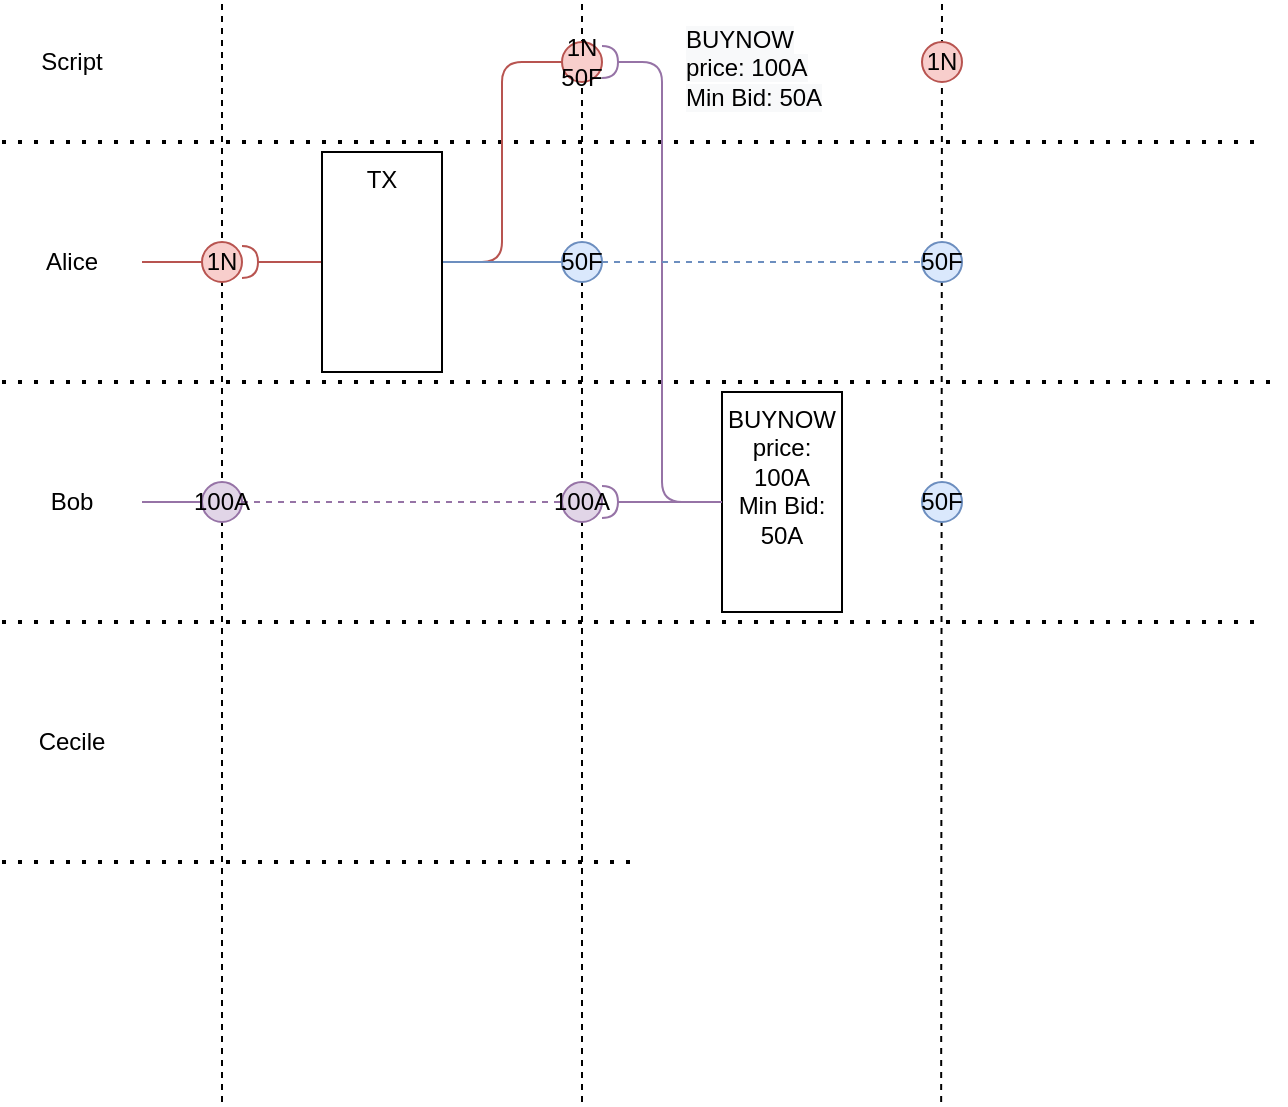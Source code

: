 <mxfile version="15.5.4" type="github"><diagram id="kgpKYQtTHZ0yAKxKKP6v" name="Page-1"><mxGraphModel dx="1284" dy="726" grid="1" gridSize="10" guides="1" tooltips="1" connect="1" arrows="1" fold="1" page="1" pageScale="1" pageWidth="1169" pageHeight="827" math="0" shadow="0"><root><mxCell id="0"/><mxCell id="1" parent="0"/><mxCell id="NJu2KTwYoveqr3SWlf5l-42" value="" style="endArrow=none;dashed=1;html=1;rounded=0;" edge="1" parent="1"><mxGeometry width="50" height="50" relative="1" as="geometry"><mxPoint x="479.58" y="560" as="sourcePoint"/><mxPoint x="480" y="10" as="targetPoint"/></mxGeometry></mxCell><mxCell id="NJu2KTwYoveqr3SWlf5l-25" value="" style="endArrow=none;dashed=1;html=1;rounded=0;" edge="1" parent="1"><mxGeometry width="50" height="50" relative="1" as="geometry"><mxPoint x="300" y="560" as="sourcePoint"/><mxPoint x="300" y="10" as="targetPoint"/></mxGeometry></mxCell><mxCell id="NJu2KTwYoveqr3SWlf5l-29" value="" style="endArrow=none;dashed=1;html=1;rounded=0;" edge="1" parent="1"><mxGeometry width="50" height="50" relative="1" as="geometry"><mxPoint x="120" y="560" as="sourcePoint"/><mxPoint x="120" y="10" as="targetPoint"/></mxGeometry></mxCell><mxCell id="NJu2KTwYoveqr3SWlf5l-8" value="" style="endArrow=none;dashed=1;html=1;dashPattern=1 3;strokeWidth=2;rounded=0;" edge="1" parent="1"><mxGeometry width="50" height="50" relative="1" as="geometry"><mxPoint x="10" y="80" as="sourcePoint"/><mxPoint x="640" y="80" as="targetPoint"/></mxGeometry></mxCell><mxCell id="NJu2KTwYoveqr3SWlf5l-10" value="" style="endArrow=none;dashed=1;html=1;dashPattern=1 3;strokeWidth=2;rounded=0;" edge="1" parent="1"><mxGeometry width="50" height="50" relative="1" as="geometry"><mxPoint x="10" y="200" as="sourcePoint"/><mxPoint x="650" y="200" as="targetPoint"/></mxGeometry></mxCell><mxCell id="NJu2KTwYoveqr3SWlf5l-11" value="Alice" style="text;html=1;strokeColor=none;fillColor=none;align=center;verticalAlign=middle;whiteSpace=wrap;rounded=0;" vertex="1" parent="1"><mxGeometry x="10" y="120" width="70" height="40" as="geometry"/></mxCell><mxCell id="NJu2KTwYoveqr3SWlf5l-12" value="" style="endArrow=none;dashed=1;html=1;dashPattern=1 3;strokeWidth=2;rounded=0;" edge="1" parent="1"><mxGeometry width="50" height="50" relative="1" as="geometry"><mxPoint x="10" y="320" as="sourcePoint"/><mxPoint x="640" y="320" as="targetPoint"/></mxGeometry></mxCell><mxCell id="NJu2KTwYoveqr3SWlf5l-13" value="Bob" style="text;html=1;strokeColor=none;fillColor=none;align=center;verticalAlign=middle;whiteSpace=wrap;rounded=0;" vertex="1" parent="1"><mxGeometry x="10" y="240" width="70" height="40" as="geometry"/></mxCell><mxCell id="NJu2KTwYoveqr3SWlf5l-14" value="" style="endArrow=none;dashed=1;html=1;dashPattern=1 3;strokeWidth=2;rounded=0;" edge="1" parent="1"><mxGeometry width="50" height="50" relative="1" as="geometry"><mxPoint x="10" y="440" as="sourcePoint"/><mxPoint x="330" y="440" as="targetPoint"/></mxGeometry></mxCell><mxCell id="NJu2KTwYoveqr3SWlf5l-15" value="Cecile" style="text;html=1;strokeColor=none;fillColor=none;align=center;verticalAlign=middle;whiteSpace=wrap;rounded=0;" vertex="1" parent="1"><mxGeometry x="10" y="360" width="70" height="40" as="geometry"/></mxCell><mxCell id="NJu2KTwYoveqr3SWlf5l-20" style="edgeStyle=entityRelationEdgeStyle;rounded=1;orthogonalLoop=1;jettySize=auto;html=1;endArrow=none;endFill=0;startArrow=halfCircle;startFill=0;fillColor=#f8cecc;strokeColor=#b85450;" edge="1" parent="1" source="NJu2KTwYoveqr3SWlf5l-16" target="NJu2KTwYoveqr3SWlf5l-19"><mxGeometry relative="1" as="geometry"/></mxCell><mxCell id="NJu2KTwYoveqr3SWlf5l-21" style="edgeStyle=entityRelationEdgeStyle;rounded=1;orthogonalLoop=1;jettySize=auto;html=1;startArrow=none;startFill=0;endArrow=none;endFill=0;fillColor=#f8cecc;strokeColor=#b85450;" edge="1" parent="1" source="NJu2KTwYoveqr3SWlf5l-16" target="NJu2KTwYoveqr3SWlf5l-11"><mxGeometry relative="1" as="geometry"/></mxCell><mxCell id="NJu2KTwYoveqr3SWlf5l-16" value="1N" style="ellipse;whiteSpace=wrap;html=1;aspect=fixed;fillColor=#f8cecc;strokeColor=#b85450;" vertex="1" parent="1"><mxGeometry x="110" y="130" width="20" height="20" as="geometry"/></mxCell><mxCell id="NJu2KTwYoveqr3SWlf5l-23" style="edgeStyle=entityRelationEdgeStyle;rounded=1;orthogonalLoop=1;jettySize=auto;html=1;startArrow=none;startFill=0;endArrow=none;endFill=0;fillColor=#f8cecc;strokeColor=#b85450;" edge="1" parent="1" source="NJu2KTwYoveqr3SWlf5l-19" target="NJu2KTwYoveqr3SWlf5l-22"><mxGeometry relative="1" as="geometry"/></mxCell><mxCell id="NJu2KTwYoveqr3SWlf5l-26" style="edgeStyle=entityRelationEdgeStyle;rounded=1;orthogonalLoop=1;jettySize=auto;html=1;entryX=0;entryY=0.5;entryDx=0;entryDy=0;startArrow=none;startFill=0;endArrow=none;endFill=0;fillColor=#dae8fc;strokeColor=#6c8ebf;" edge="1" parent="1" source="NJu2KTwYoveqr3SWlf5l-19" target="NJu2KTwYoveqr3SWlf5l-24"><mxGeometry relative="1" as="geometry"/></mxCell><mxCell id="NJu2KTwYoveqr3SWlf5l-19" value="TX" style="rounded=0;whiteSpace=wrap;html=1;verticalAlign=top;" vertex="1" parent="1"><mxGeometry x="170" y="85" width="60" height="110" as="geometry"/></mxCell><mxCell id="NJu2KTwYoveqr3SWlf5l-22" value="1N&lt;br&gt;50F" style="ellipse;whiteSpace=wrap;html=1;aspect=fixed;fillColor=#f8cecc;strokeColor=#b85450;" vertex="1" parent="1"><mxGeometry x="290" y="30" width="20" height="20" as="geometry"/></mxCell><mxCell id="NJu2KTwYoveqr3SWlf5l-24" value="50F" style="ellipse;aspect=fixed;fillColor=#dae8fc;strokeColor=#6c8ebf;whiteSpace=wrap;html=1;fontColor=default;verticalAlign=middle;" vertex="1" parent="1"><mxGeometry x="290" y="130" width="20" height="20" as="geometry"/></mxCell><mxCell id="NJu2KTwYoveqr3SWlf5l-27" value="Script" style="text;html=1;strokeColor=none;fillColor=none;align=center;verticalAlign=middle;whiteSpace=wrap;rounded=0;" vertex="1" parent="1"><mxGeometry x="10" y="20" width="70" height="40" as="geometry"/></mxCell><mxCell id="NJu2KTwYoveqr3SWlf5l-30" style="edgeStyle=entityRelationEdgeStyle;rounded=1;orthogonalLoop=1;jettySize=auto;html=1;fontColor=default;startArrow=none;startFill=0;endArrow=none;endFill=0;fillColor=#e1d5e7;strokeColor=#9673a6;" edge="1" parent="1" source="NJu2KTwYoveqr3SWlf5l-28" target="NJu2KTwYoveqr3SWlf5l-13"><mxGeometry relative="1" as="geometry"/></mxCell><mxCell id="NJu2KTwYoveqr3SWlf5l-32" style="edgeStyle=entityRelationEdgeStyle;rounded=1;orthogonalLoop=1;jettySize=auto;html=1;fontColor=default;startArrow=none;startFill=0;endArrow=none;endFill=0;dashed=1;fillColor=#e1d5e7;strokeColor=#9673a6;" edge="1" parent="1" source="NJu2KTwYoveqr3SWlf5l-28" target="NJu2KTwYoveqr3SWlf5l-31"><mxGeometry relative="1" as="geometry"/></mxCell><mxCell id="NJu2KTwYoveqr3SWlf5l-28" value="100A" style="ellipse;whiteSpace=wrap;html=1;aspect=fixed;fillColor=#e1d5e7;strokeColor=#9673a6;" vertex="1" parent="1"><mxGeometry x="110" y="250" width="20" height="20" as="geometry"/></mxCell><mxCell id="NJu2KTwYoveqr3SWlf5l-31" value="100A" style="ellipse;whiteSpace=wrap;html=1;aspect=fixed;fillColor=#e1d5e7;strokeColor=#9673a6;" vertex="1" parent="1"><mxGeometry x="290" y="250" width="20" height="20" as="geometry"/></mxCell><mxCell id="NJu2KTwYoveqr3SWlf5l-33" value="BUYNOW&lt;br&gt;price: 100A&lt;br&gt;Min Bid:&lt;br&gt;50A" style="rounded=0;whiteSpace=wrap;html=1;verticalAlign=top;" vertex="1" parent="1"><mxGeometry x="370" y="205" width="60" height="110" as="geometry"/></mxCell><mxCell id="NJu2KTwYoveqr3SWlf5l-34" style="edgeStyle=entityRelationEdgeStyle;rounded=1;orthogonalLoop=1;jettySize=auto;html=1;endArrow=none;endFill=0;startArrow=halfCircle;startFill=0;fillColor=#e1d5e7;strokeColor=#9673a6;exitX=1;exitY=0.5;exitDx=0;exitDy=0;" edge="1" parent="1" source="NJu2KTwYoveqr3SWlf5l-31" target="NJu2KTwYoveqr3SWlf5l-33"><mxGeometry relative="1" as="geometry"><mxPoint x="140" y="150.0" as="sourcePoint"/><mxPoint x="180" y="150.0" as="targetPoint"/></mxGeometry></mxCell><mxCell id="NJu2KTwYoveqr3SWlf5l-35" value="&lt;span style=&quot;color: rgb(0 , 0 , 0) ; font-family: &amp;#34;helvetica&amp;#34; ; font-size: 12px ; font-style: normal ; font-weight: 400 ; letter-spacing: normal ; text-align: center ; text-indent: 0px ; text-transform: none ; word-spacing: 0px ; background-color: rgb(248 , 249 , 250) ; display: inline ; float: none&quot;&gt;BUYNOW&lt;/span&gt;&lt;br style=&quot;color: rgb(0 , 0 , 0) ; font-family: &amp;#34;helvetica&amp;#34; ; font-size: 12px ; font-style: normal ; font-weight: 400 ; letter-spacing: normal ; text-align: center ; text-indent: 0px ; text-transform: none ; word-spacing: 0px ; background-color: rgb(248 , 249 , 250)&quot;&gt;&lt;span style=&quot;color: rgb(0 , 0 , 0) ; font-family: &amp;#34;helvetica&amp;#34; ; font-size: 12px ; font-style: normal ; font-weight: 400 ; letter-spacing: normal ; text-align: center ; text-indent: 0px ; text-transform: none ; word-spacing: 0px ; background-color: rgb(248 , 249 , 250) ; display: inline ; float: none&quot;&gt;price: 100A&lt;/span&gt;&lt;br style=&quot;color: rgb(0 , 0 , 0) ; font-family: &amp;#34;helvetica&amp;#34; ; font-size: 12px ; font-style: normal ; font-weight: 400 ; letter-spacing: normal ; text-align: center ; text-indent: 0px ; text-transform: none ; word-spacing: 0px ; background-color: rgb(248 , 249 , 250)&quot;&gt;&lt;span style=&quot;color: rgb(0 , 0 , 0) ; font-family: &amp;#34;helvetica&amp;#34; ; font-size: 12px ; font-style: normal ; font-weight: 400 ; letter-spacing: normal ; text-align: center ; text-indent: 0px ; text-transform: none ; word-spacing: 0px ; background-color: rgb(248 , 249 , 250) ; display: inline ; float: none&quot;&gt;Min Bid:&amp;nbsp;&lt;/span&gt;&lt;span style=&quot;color: rgb(0 , 0 , 0) ; font-family: &amp;#34;helvetica&amp;#34; ; font-size: 12px ; font-style: normal ; font-weight: 400 ; letter-spacing: normal ; text-align: center ; text-indent: 0px ; text-transform: none ; word-spacing: 0px ; background-color: rgb(248 , 249 , 250) ; display: inline ; float: none&quot;&gt;50A&lt;/span&gt;" style="text;whiteSpace=wrap;html=1;fontColor=default;" vertex="1" parent="1"><mxGeometry x="350" y="15" width="110" height="50" as="geometry"/></mxCell><mxCell id="NJu2KTwYoveqr3SWlf5l-36" value="50F" style="ellipse;whiteSpace=wrap;html=1;aspect=fixed;fillColor=#dae8fc;strokeColor=#6c8ebf;" vertex="1" parent="1"><mxGeometry x="470" y="250" width="20" height="20" as="geometry"/></mxCell><mxCell id="NJu2KTwYoveqr3SWlf5l-37" value="1N" style="ellipse;whiteSpace=wrap;html=1;aspect=fixed;fillColor=#f8cecc;strokeColor=#b85450;" vertex="1" parent="1"><mxGeometry x="470" y="30" width="20" height="20" as="geometry"/></mxCell><mxCell id="NJu2KTwYoveqr3SWlf5l-39" style="edgeStyle=entityRelationEdgeStyle;rounded=1;orthogonalLoop=1;jettySize=auto;html=1;endArrow=none;endFill=0;startArrow=halfCircle;startFill=0;fillColor=#e1d5e7;strokeColor=#9673a6;exitX=1;exitY=0.5;exitDx=0;exitDy=0;entryX=0;entryY=0.5;entryDx=0;entryDy=0;" edge="1" parent="1" source="NJu2KTwYoveqr3SWlf5l-22" target="NJu2KTwYoveqr3SWlf5l-33"><mxGeometry relative="1" as="geometry"><mxPoint x="320.0" y="270.0" as="sourcePoint"/><mxPoint x="370" y="270.0" as="targetPoint"/></mxGeometry></mxCell><mxCell id="NJu2KTwYoveqr3SWlf5l-40" value="50F" style="ellipse;aspect=fixed;fillColor=#dae8fc;strokeColor=#6c8ebf;whiteSpace=wrap;html=1;fontColor=default;verticalAlign=middle;" vertex="1" parent="1"><mxGeometry x="470" y="130" width="20" height="20" as="geometry"/></mxCell><mxCell id="NJu2KTwYoveqr3SWlf5l-41" style="edgeStyle=entityRelationEdgeStyle;rounded=1;orthogonalLoop=1;jettySize=auto;html=1;fontColor=default;startArrow=none;startFill=0;endArrow=none;endFill=0;dashed=1;fillColor=#dae8fc;strokeColor=#6c8ebf;entryX=0;entryY=0.5;entryDx=0;entryDy=0;exitX=1;exitY=0.5;exitDx=0;exitDy=0;" edge="1" parent="1" source="NJu2KTwYoveqr3SWlf5l-24" target="NJu2KTwYoveqr3SWlf5l-40"><mxGeometry relative="1" as="geometry"><mxPoint x="140" y="270.0" as="sourcePoint"/><mxPoint x="300" y="270.0" as="targetPoint"/></mxGeometry></mxCell></root></mxGraphModel></diagram></mxfile>